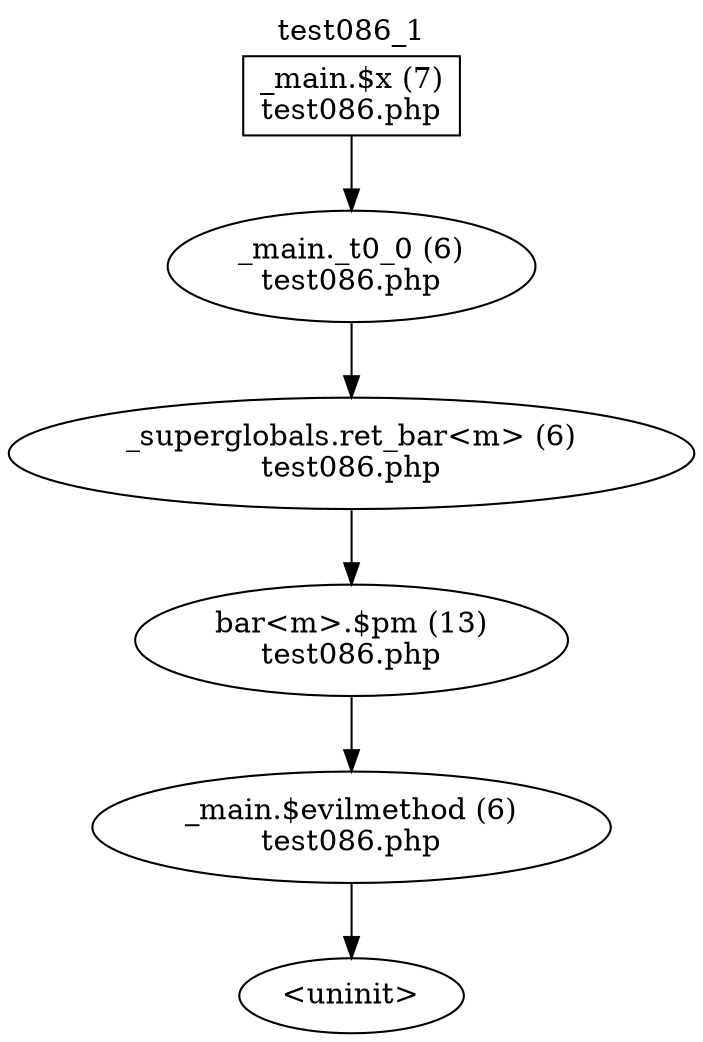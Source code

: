 digraph cfg {
  label="test086_1";
  labelloc=t;
  n1 [shape=box, label="_main.$x (7)\ntest086.php"];
  n2 [shape=ellipse, label="_main._t0_0 (6)\ntest086.php"];
  n3 [shape=ellipse, label="_superglobals.ret_bar<m> (6)\ntest086.php"];
  n4 [shape=ellipse, label="bar<m>.$pm (13)\ntest086.php"];
  n5 [shape=ellipse, label="_main.$evilmethod (6)\ntest086.php"];
  n6 [shape=ellipse, label="<uninit>"];
  n1 -> n2;
  n2 -> n3;
  n3 -> n4;
  n4 -> n5;
  n5 -> n6;
}
